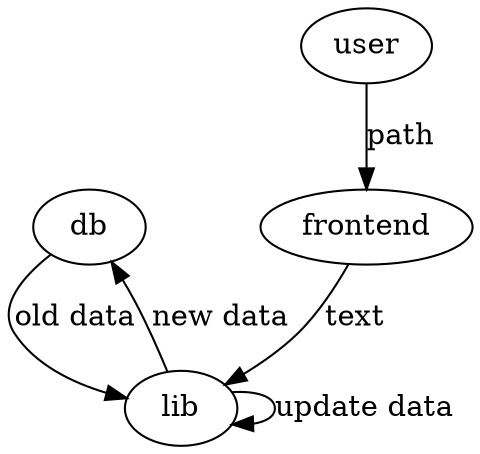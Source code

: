 digraph {
db -> lib [label="old data"]
lib -> lib [label="update data"]
user -> frontend [label = path]
frontend -> lib [label = text]
lib -> db [label = "new data"]

}